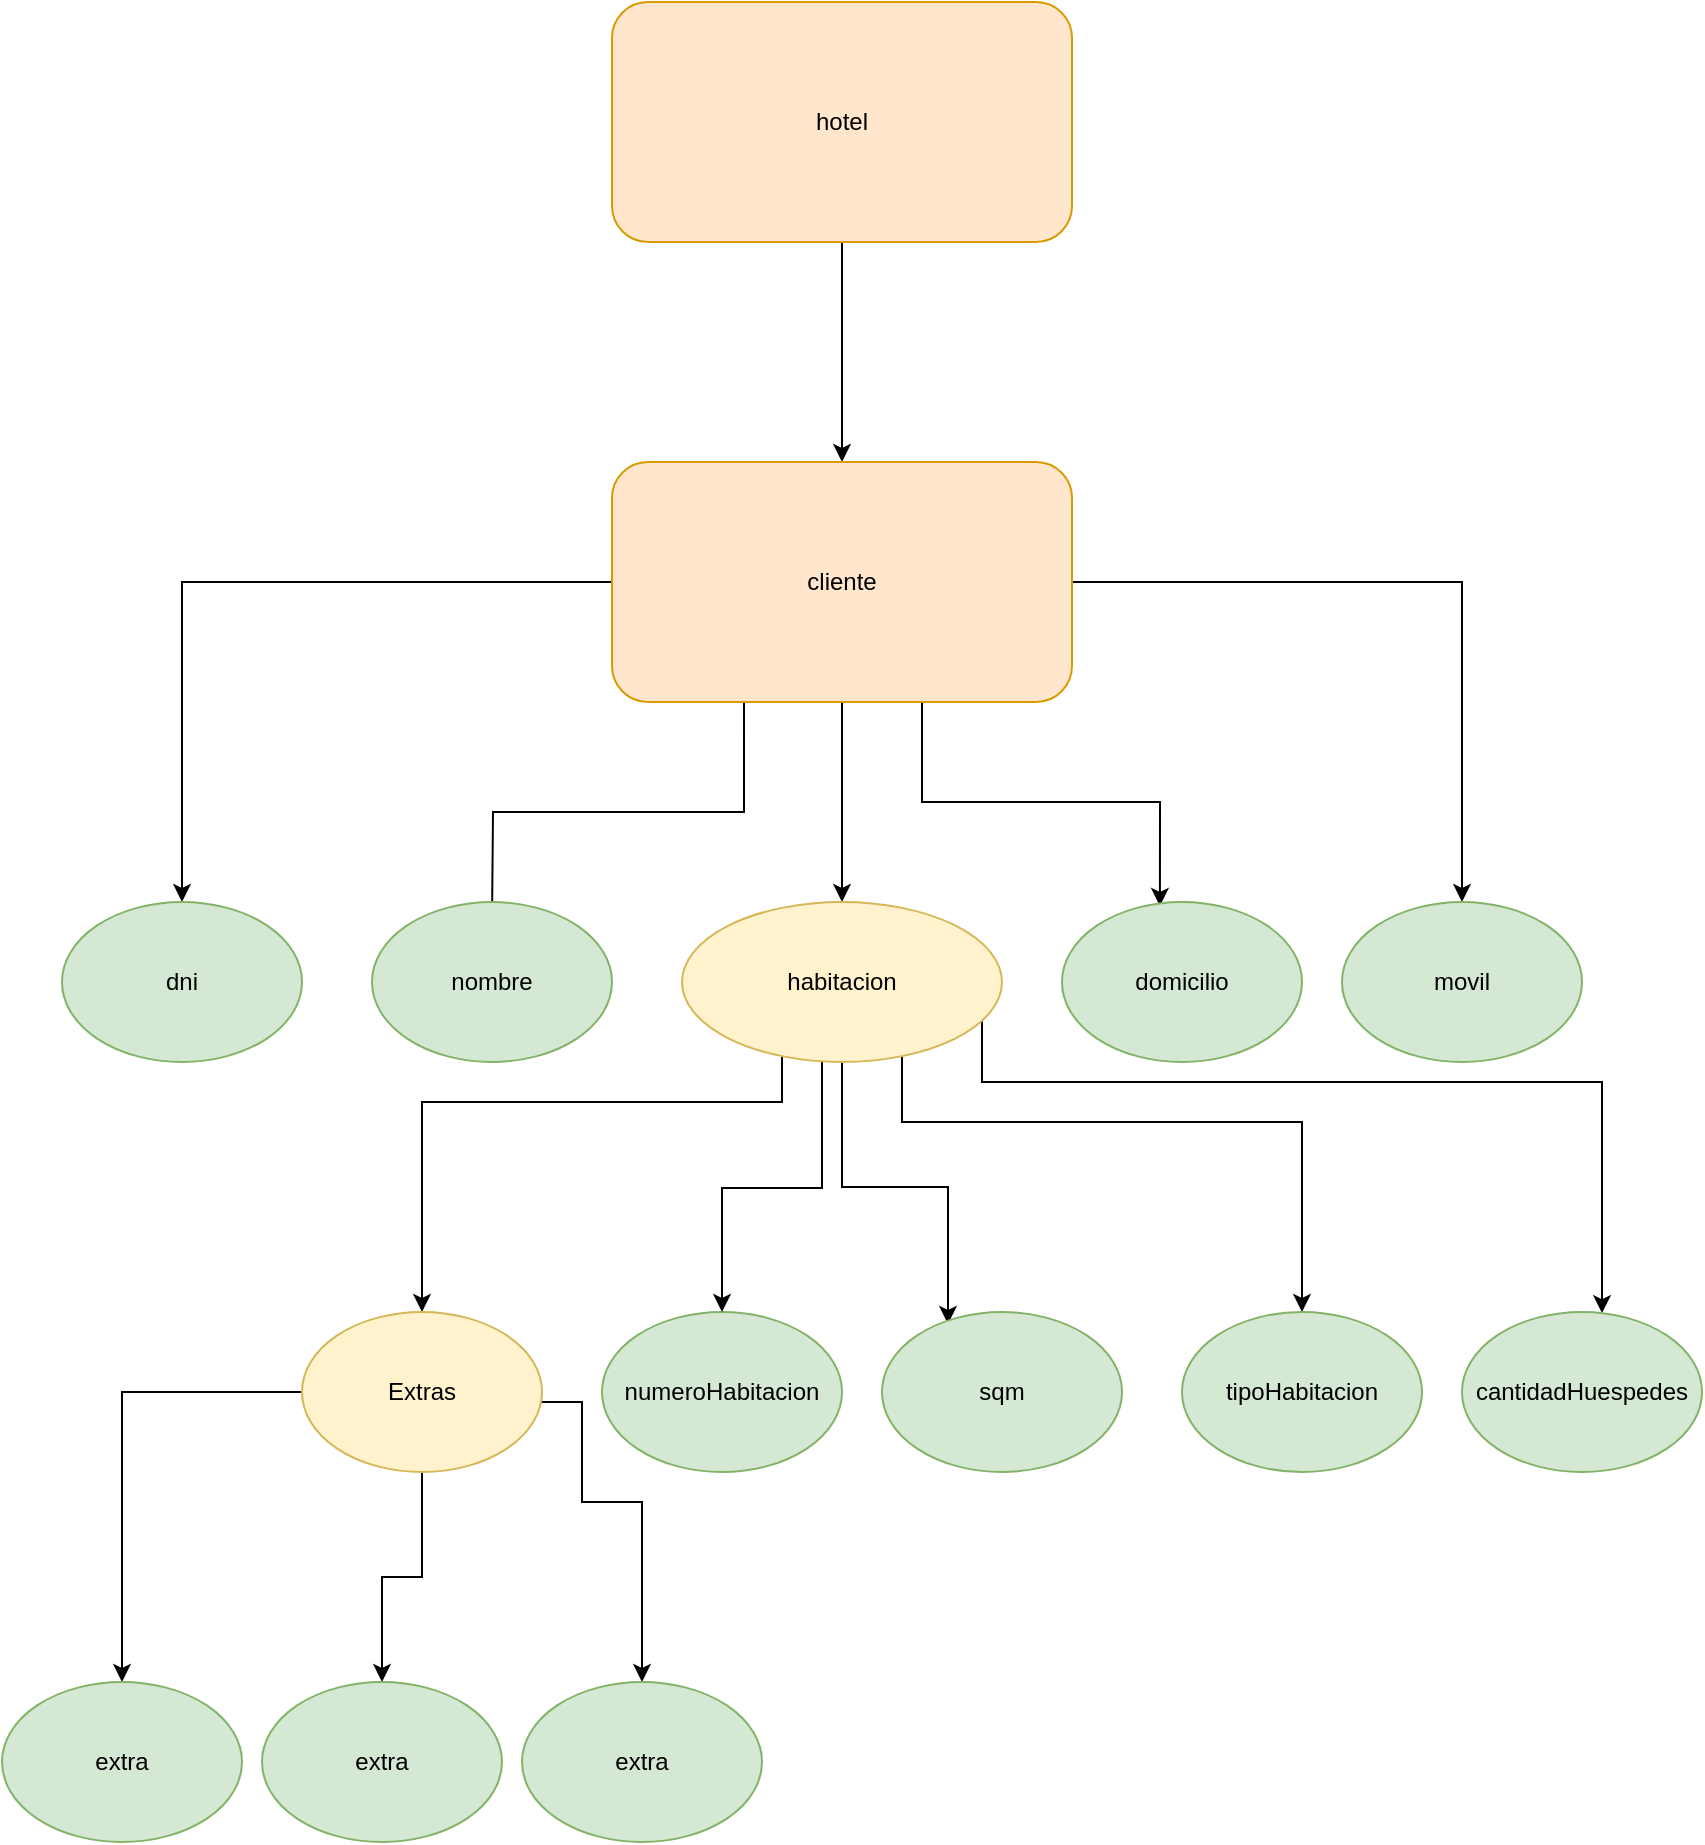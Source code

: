 <mxfile version="21.7.5" type="device">
  <diagram name="Página-1" id="BJ0mMtKfwG4bTDfJQJMe">
    <mxGraphModel dx="1816" dy="1751" grid="1" gridSize="10" guides="1" tooltips="1" connect="1" arrows="1" fold="1" page="1" pageScale="1" pageWidth="827" pageHeight="1169" math="0" shadow="0">
      <root>
        <mxCell id="0" />
        <mxCell id="1" parent="0" />
        <mxCell id="aeyjAAcYYPyzxySSS_GN-31" style="edgeStyle=orthogonalEdgeStyle;rounded=0;orthogonalLoop=1;jettySize=auto;html=1;" edge="1" parent="1" source="81ZR58N8AnPpJW6V7NGr-1" target="81ZR58N8AnPpJW6V7NGr-2">
          <mxGeometry relative="1" as="geometry" />
        </mxCell>
        <mxCell id="81ZR58N8AnPpJW6V7NGr-1" value="hotel" style="rounded=1;whiteSpace=wrap;html=1;fillColor=#ffe6cc;strokeColor=#d79b00;" parent="1" vertex="1">
          <mxGeometry x="-425" y="-70" width="230" height="120" as="geometry" />
        </mxCell>
        <mxCell id="aeyjAAcYYPyzxySSS_GN-17" style="edgeStyle=orthogonalEdgeStyle;rounded=0;orthogonalLoop=1;jettySize=auto;html=1;entryX=0.5;entryY=0;entryDx=0;entryDy=0;" edge="1" parent="1" source="81ZR58N8AnPpJW6V7NGr-2" target="aeyjAAcYYPyzxySSS_GN-1">
          <mxGeometry relative="1" as="geometry" />
        </mxCell>
        <mxCell id="aeyjAAcYYPyzxySSS_GN-18" style="edgeStyle=orthogonalEdgeStyle;rounded=0;orthogonalLoop=1;jettySize=auto;html=1;entryX=0.5;entryY=0;entryDx=0;entryDy=0;exitX=0.287;exitY=1;exitDx=0;exitDy=0;exitPerimeter=0;" edge="1" parent="1" source="81ZR58N8AnPpJW6V7NGr-2">
          <mxGeometry relative="1" as="geometry">
            <mxPoint x="-310" y="290" as="sourcePoint" />
            <mxPoint x="-485" y="390" as="targetPoint" />
          </mxGeometry>
        </mxCell>
        <mxCell id="aeyjAAcYYPyzxySSS_GN-19" style="edgeStyle=orthogonalEdgeStyle;rounded=0;orthogonalLoop=1;jettySize=auto;html=1;" edge="1" parent="1" source="81ZR58N8AnPpJW6V7NGr-2" target="aeyjAAcYYPyzxySSS_GN-8">
          <mxGeometry relative="1" as="geometry" />
        </mxCell>
        <mxCell id="aeyjAAcYYPyzxySSS_GN-20" style="edgeStyle=orthogonalEdgeStyle;rounded=0;orthogonalLoop=1;jettySize=auto;html=1;entryX=0.408;entryY=0.025;entryDx=0;entryDy=0;entryPerimeter=0;" edge="1" parent="1" source="81ZR58N8AnPpJW6V7NGr-2" target="aeyjAAcYYPyzxySSS_GN-4">
          <mxGeometry relative="1" as="geometry">
            <Array as="points">
              <mxPoint x="-270" y="330" />
              <mxPoint x="-151" y="330" />
            </Array>
          </mxGeometry>
        </mxCell>
        <mxCell id="aeyjAAcYYPyzxySSS_GN-21" style="edgeStyle=orthogonalEdgeStyle;rounded=0;orthogonalLoop=1;jettySize=auto;html=1;entryX=0.5;entryY=0;entryDx=0;entryDy=0;" edge="1" parent="1" source="81ZR58N8AnPpJW6V7NGr-2" target="aeyjAAcYYPyzxySSS_GN-5">
          <mxGeometry relative="1" as="geometry" />
        </mxCell>
        <mxCell id="81ZR58N8AnPpJW6V7NGr-2" value="cliente" style="rounded=1;whiteSpace=wrap;html=1;fillColor=#ffe6cc;strokeColor=#d79b00;" parent="1" vertex="1">
          <mxGeometry x="-425" y="160" width="230" height="120" as="geometry" />
        </mxCell>
        <mxCell id="aeyjAAcYYPyzxySSS_GN-1" value="dni" style="ellipse;whiteSpace=wrap;html=1;fillColor=#d5e8d4;strokeColor=#82b366;" vertex="1" parent="1">
          <mxGeometry x="-700" y="380" width="120" height="80" as="geometry" />
        </mxCell>
        <mxCell id="aeyjAAcYYPyzxySSS_GN-3" value="nombre" style="ellipse;whiteSpace=wrap;html=1;fillColor=#d5e8d4;strokeColor=#82b366;" vertex="1" parent="1">
          <mxGeometry x="-545" y="380" width="120" height="80" as="geometry" />
        </mxCell>
        <mxCell id="aeyjAAcYYPyzxySSS_GN-4" value="domicilio" style="ellipse;whiteSpace=wrap;html=1;fillColor=#d5e8d4;strokeColor=#82b366;" vertex="1" parent="1">
          <mxGeometry x="-200" y="380" width="120" height="80" as="geometry" />
        </mxCell>
        <mxCell id="aeyjAAcYYPyzxySSS_GN-5" value="movil" style="ellipse;whiteSpace=wrap;html=1;fillColor=#d5e8d4;strokeColor=#82b366;" vertex="1" parent="1">
          <mxGeometry x="-60" y="380" width="120" height="80" as="geometry" />
        </mxCell>
        <mxCell id="aeyjAAcYYPyzxySSS_GN-6" value="numeroHabitacion" style="ellipse;whiteSpace=wrap;html=1;fillColor=#d5e8d4;strokeColor=#82b366;" vertex="1" parent="1">
          <mxGeometry x="-430" y="585" width="120" height="80" as="geometry" />
        </mxCell>
        <mxCell id="aeyjAAcYYPyzxySSS_GN-22" style="edgeStyle=orthogonalEdgeStyle;rounded=0;orthogonalLoop=1;jettySize=auto;html=1;" edge="1" parent="1" source="aeyjAAcYYPyzxySSS_GN-8" target="aeyjAAcYYPyzxySSS_GN-13">
          <mxGeometry relative="1" as="geometry">
            <Array as="points">
              <mxPoint x="-340" y="480" />
              <mxPoint x="-520" y="480" />
            </Array>
          </mxGeometry>
        </mxCell>
        <mxCell id="aeyjAAcYYPyzxySSS_GN-23" style="edgeStyle=orthogonalEdgeStyle;rounded=0;orthogonalLoop=1;jettySize=auto;html=1;entryX=0.5;entryY=0;entryDx=0;entryDy=0;" edge="1" parent="1" source="aeyjAAcYYPyzxySSS_GN-8" target="aeyjAAcYYPyzxySSS_GN-6">
          <mxGeometry relative="1" as="geometry">
            <Array as="points">
              <mxPoint x="-320" y="523" />
              <mxPoint x="-370" y="523" />
            </Array>
          </mxGeometry>
        </mxCell>
        <mxCell id="aeyjAAcYYPyzxySSS_GN-24" style="edgeStyle=orthogonalEdgeStyle;rounded=0;orthogonalLoop=1;jettySize=auto;html=1;entryX=0.275;entryY=0.075;entryDx=0;entryDy=0;entryPerimeter=0;" edge="1" parent="1" source="aeyjAAcYYPyzxySSS_GN-8" target="aeyjAAcYYPyzxySSS_GN-9">
          <mxGeometry relative="1" as="geometry" />
        </mxCell>
        <mxCell id="aeyjAAcYYPyzxySSS_GN-26" style="edgeStyle=orthogonalEdgeStyle;rounded=0;orthogonalLoop=1;jettySize=auto;html=1;" edge="1" parent="1" source="aeyjAAcYYPyzxySSS_GN-8" target="aeyjAAcYYPyzxySSS_GN-11">
          <mxGeometry relative="1" as="geometry">
            <Array as="points">
              <mxPoint x="-280" y="490" />
              <mxPoint x="-80" y="490" />
            </Array>
          </mxGeometry>
        </mxCell>
        <mxCell id="aeyjAAcYYPyzxySSS_GN-27" style="edgeStyle=orthogonalEdgeStyle;rounded=0;orthogonalLoop=1;jettySize=auto;html=1;" edge="1" parent="1" source="aeyjAAcYYPyzxySSS_GN-8" target="aeyjAAcYYPyzxySSS_GN-12">
          <mxGeometry relative="1" as="geometry">
            <Array as="points">
              <mxPoint x="-240" y="470" />
              <mxPoint x="70" y="470" />
            </Array>
          </mxGeometry>
        </mxCell>
        <mxCell id="aeyjAAcYYPyzxySSS_GN-8" value="habitacion" style="ellipse;whiteSpace=wrap;html=1;fillColor=#fff2cc;strokeColor=#d6b656;" vertex="1" parent="1">
          <mxGeometry x="-390" y="380" width="160" height="80" as="geometry" />
        </mxCell>
        <mxCell id="aeyjAAcYYPyzxySSS_GN-9" value="sqm" style="ellipse;whiteSpace=wrap;html=1;fillColor=#d5e8d4;strokeColor=#82b366;" vertex="1" parent="1">
          <mxGeometry x="-290" y="585" width="120" height="80" as="geometry" />
        </mxCell>
        <mxCell id="aeyjAAcYYPyzxySSS_GN-11" value="tipoHabitacion" style="ellipse;whiteSpace=wrap;html=1;fillColor=#d5e8d4;strokeColor=#82b366;" vertex="1" parent="1">
          <mxGeometry x="-140" y="585" width="120" height="80" as="geometry" />
        </mxCell>
        <mxCell id="aeyjAAcYYPyzxySSS_GN-12" value="cantidadHuespedes" style="ellipse;whiteSpace=wrap;html=1;fillColor=#d5e8d4;strokeColor=#82b366;" vertex="1" parent="1">
          <mxGeometry y="585" width="120" height="80" as="geometry" />
        </mxCell>
        <mxCell id="aeyjAAcYYPyzxySSS_GN-28" style="edgeStyle=orthogonalEdgeStyle;rounded=0;orthogonalLoop=1;jettySize=auto;html=1;entryX=0.5;entryY=0;entryDx=0;entryDy=0;" edge="1" parent="1" source="aeyjAAcYYPyzxySSS_GN-13" target="aeyjAAcYYPyzxySSS_GN-16">
          <mxGeometry relative="1" as="geometry">
            <Array as="points">
              <mxPoint x="-670" y="625" />
            </Array>
          </mxGeometry>
        </mxCell>
        <mxCell id="aeyjAAcYYPyzxySSS_GN-29" style="edgeStyle=orthogonalEdgeStyle;rounded=0;orthogonalLoop=1;jettySize=auto;html=1;" edge="1" parent="1" source="aeyjAAcYYPyzxySSS_GN-13" target="aeyjAAcYYPyzxySSS_GN-14">
          <mxGeometry relative="1" as="geometry" />
        </mxCell>
        <mxCell id="aeyjAAcYYPyzxySSS_GN-30" style="edgeStyle=orthogonalEdgeStyle;rounded=0;orthogonalLoop=1;jettySize=auto;html=1;" edge="1" parent="1" source="aeyjAAcYYPyzxySSS_GN-13" target="aeyjAAcYYPyzxySSS_GN-15">
          <mxGeometry relative="1" as="geometry">
            <Array as="points">
              <mxPoint x="-440" y="630" />
              <mxPoint x="-440" y="680" />
              <mxPoint x="-410" y="680" />
            </Array>
          </mxGeometry>
        </mxCell>
        <mxCell id="aeyjAAcYYPyzxySSS_GN-13" value="Extras" style="ellipse;whiteSpace=wrap;html=1;fillColor=#fff2cc;strokeColor=#d6b656;" vertex="1" parent="1">
          <mxGeometry x="-580" y="585" width="120" height="80" as="geometry" />
        </mxCell>
        <mxCell id="aeyjAAcYYPyzxySSS_GN-14" value="extra" style="ellipse;whiteSpace=wrap;html=1;fillColor=#d5e8d4;strokeColor=#82b366;" vertex="1" parent="1">
          <mxGeometry x="-600" y="770" width="120" height="80" as="geometry" />
        </mxCell>
        <mxCell id="aeyjAAcYYPyzxySSS_GN-15" value="extra" style="ellipse;whiteSpace=wrap;html=1;fillColor=#d5e8d4;strokeColor=#82b366;" vertex="1" parent="1">
          <mxGeometry x="-470" y="770" width="120" height="80" as="geometry" />
        </mxCell>
        <mxCell id="aeyjAAcYYPyzxySSS_GN-16" value="extra" style="ellipse;whiteSpace=wrap;html=1;fillColor=#d5e8d4;strokeColor=#82b366;" vertex="1" parent="1">
          <mxGeometry x="-730" y="770" width="120" height="80" as="geometry" />
        </mxCell>
      </root>
    </mxGraphModel>
  </diagram>
</mxfile>
